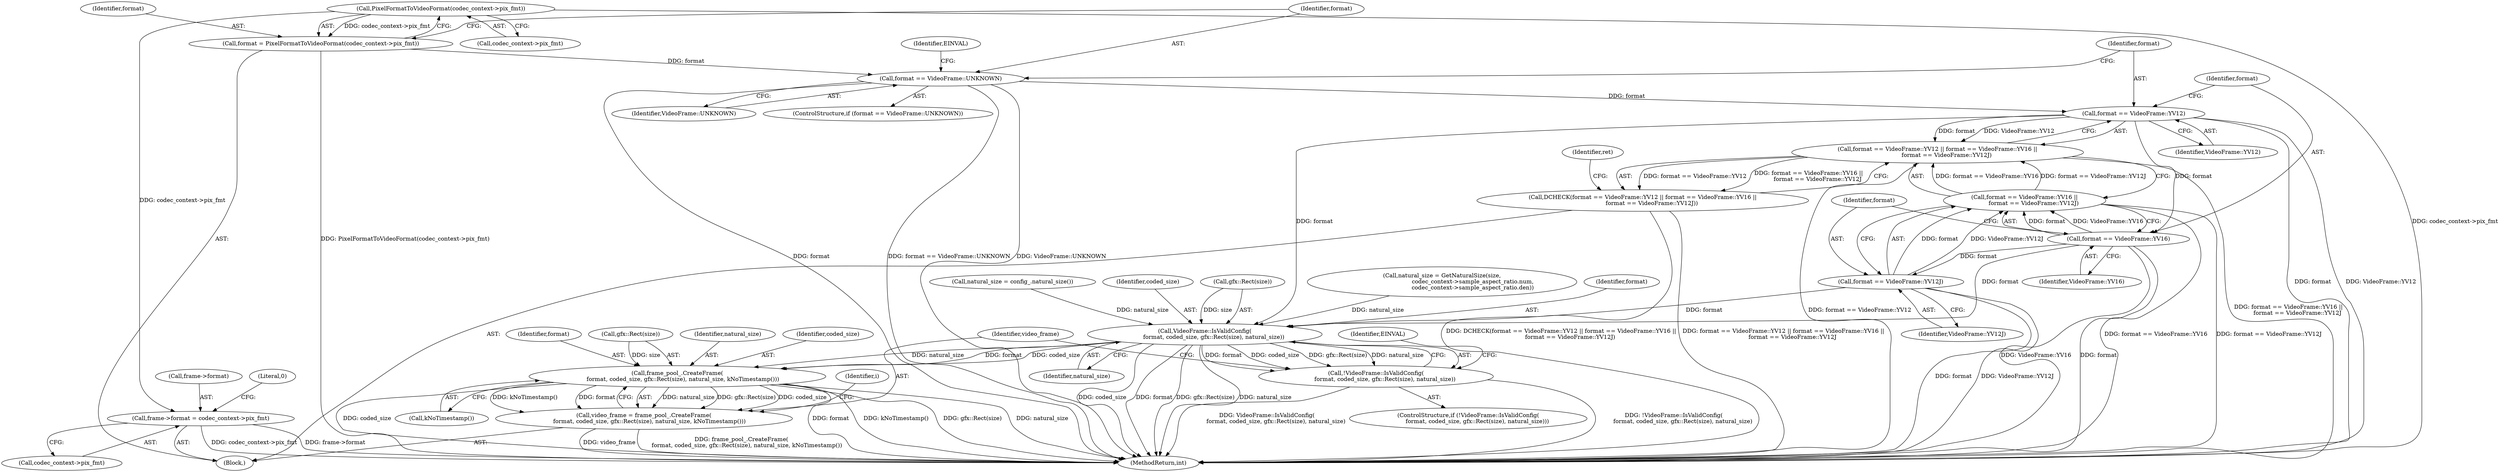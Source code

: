 digraph "0_Chrome_96e8ffb4e805c7266a2fc1fbe0e470052019bad9@pointer" {
"1000113" [label="(Call,PixelFormatToVideoFormat(codec_context->pix_fmt))"];
"1000111" [label="(Call,format = PixelFormatToVideoFormat(codec_context->pix_fmt))"];
"1000118" [label="(Call,format == VideoFrame::UNKNOWN)"];
"1000126" [label="(Call,format == VideoFrame::YV12)"];
"1000125" [label="(Call,format == VideoFrame::YV12 || format == VideoFrame::YV16 ||\n          format == VideoFrame::YV12J)"];
"1000124" [label="(Call,DCHECK(format == VideoFrame::YV12 || format == VideoFrame::YV16 ||\n          format == VideoFrame::YV12J))"];
"1000130" [label="(Call,format == VideoFrame::YV16)"];
"1000129" [label="(Call,format == VideoFrame::YV16 ||\n          format == VideoFrame::YV12J)"];
"1000133" [label="(Call,format == VideoFrame::YV12J)"];
"1000188" [label="(Call,VideoFrame::IsValidConfig(\n          format, coded_size, gfx::Rect(size), natural_size))"];
"1000187" [label="(Call,!VideoFrame::IsValidConfig(\n          format, coded_size, gfx::Rect(size), natural_size))"];
"1000200" [label="(Call,frame_pool_.CreateFrame(\n      format, coded_size, gfx::Rect(size), natural_size, kNoTimestamp()))"];
"1000198" [label="(Call,video_frame = frame_pool_.CreateFrame(\n      format, coded_size, gfx::Rect(size), natural_size, kNoTimestamp()))"];
"1000269" [label="(Call,frame->format = codec_context->pix_fmt)"];
"1000203" [label="(Call,gfx::Rect(size))"];
"1000109" [label="(Block,)"];
"1000193" [label="(Identifier,natural_size)"];
"1000186" [label="(ControlStructure,if (!VideoFrame::IsValidConfig(\n          format, coded_size, gfx::Rect(size), natural_size)))"];
"1000120" [label="(Identifier,VideoFrame::UNKNOWN)"];
"1000270" [label="(Call,frame->format)"];
"1000205" [label="(Identifier,natural_size)"];
"1000190" [label="(Identifier,coded_size)"];
"1000127" [label="(Identifier,format)"];
"1000191" [label="(Call,gfx::Rect(size))"];
"1000210" [label="(Identifier,i)"];
"1000123" [label="(Identifier,EINVAL)"];
"1000278" [label="(MethodReturn,int)"];
"1000206" [label="(Call,kNoTimestamp())"];
"1000134" [label="(Identifier,format)"];
"1000130" [label="(Call,format == VideoFrame::YV16)"];
"1000202" [label="(Identifier,coded_size)"];
"1000111" [label="(Call,format = PixelFormatToVideoFormat(codec_context->pix_fmt))"];
"1000161" [label="(Call,natural_size = GetNaturalSize(size,\n                                  codec_context->sample_aspect_ratio.num,\n                                  codec_context->sample_aspect_ratio.den))"];
"1000126" [label="(Call,format == VideoFrame::YV12)"];
"1000133" [label="(Call,format == VideoFrame::YV12J)"];
"1000277" [label="(Literal,0)"];
"1000131" [label="(Identifier,format)"];
"1000125" [label="(Call,format == VideoFrame::YV12 || format == VideoFrame::YV16 ||\n          format == VideoFrame::YV12J)"];
"1000132" [label="(Identifier,VideoFrame::YV16)"];
"1000189" [label="(Identifier,format)"];
"1000198" [label="(Call,video_frame = frame_pool_.CreateFrame(\n      format, coded_size, gfx::Rect(size), natural_size, kNoTimestamp()))"];
"1000129" [label="(Call,format == VideoFrame::YV16 ||\n          format == VideoFrame::YV12J)"];
"1000201" [label="(Identifier,format)"];
"1000200" [label="(Call,frame_pool_.CreateFrame(\n      format, coded_size, gfx::Rect(size), natural_size, kNoTimestamp()))"];
"1000135" [label="(Identifier,VideoFrame::YV12J)"];
"1000139" [label="(Identifier,ret)"];
"1000199" [label="(Identifier,video_frame)"];
"1000273" [label="(Call,codec_context->pix_fmt)"];
"1000112" [label="(Identifier,format)"];
"1000119" [label="(Identifier,format)"];
"1000124" [label="(Call,DCHECK(format == VideoFrame::YV12 || format == VideoFrame::YV16 ||\n          format == VideoFrame::YV12J))"];
"1000177" [label="(Call,natural_size = config_.natural_size())"];
"1000128" [label="(Identifier,VideoFrame::YV12)"];
"1000113" [label="(Call,PixelFormatToVideoFormat(codec_context->pix_fmt))"];
"1000117" [label="(ControlStructure,if (format == VideoFrame::UNKNOWN))"];
"1000188" [label="(Call,VideoFrame::IsValidConfig(\n          format, coded_size, gfx::Rect(size), natural_size))"];
"1000269" [label="(Call,frame->format = codec_context->pix_fmt)"];
"1000187" [label="(Call,!VideoFrame::IsValidConfig(\n          format, coded_size, gfx::Rect(size), natural_size))"];
"1000114" [label="(Call,codec_context->pix_fmt)"];
"1000118" [label="(Call,format == VideoFrame::UNKNOWN)"];
"1000196" [label="(Identifier,EINVAL)"];
"1000113" -> "1000111"  [label="AST: "];
"1000113" -> "1000114"  [label="CFG: "];
"1000114" -> "1000113"  [label="AST: "];
"1000111" -> "1000113"  [label="CFG: "];
"1000113" -> "1000278"  [label="DDG: codec_context->pix_fmt"];
"1000113" -> "1000111"  [label="DDG: codec_context->pix_fmt"];
"1000113" -> "1000269"  [label="DDG: codec_context->pix_fmt"];
"1000111" -> "1000109"  [label="AST: "];
"1000112" -> "1000111"  [label="AST: "];
"1000119" -> "1000111"  [label="CFG: "];
"1000111" -> "1000278"  [label="DDG: PixelFormatToVideoFormat(codec_context->pix_fmt)"];
"1000111" -> "1000118"  [label="DDG: format"];
"1000118" -> "1000117"  [label="AST: "];
"1000118" -> "1000120"  [label="CFG: "];
"1000119" -> "1000118"  [label="AST: "];
"1000120" -> "1000118"  [label="AST: "];
"1000123" -> "1000118"  [label="CFG: "];
"1000127" -> "1000118"  [label="CFG: "];
"1000118" -> "1000278"  [label="DDG: format == VideoFrame::UNKNOWN"];
"1000118" -> "1000278"  [label="DDG: VideoFrame::UNKNOWN"];
"1000118" -> "1000278"  [label="DDG: format"];
"1000118" -> "1000126"  [label="DDG: format"];
"1000126" -> "1000125"  [label="AST: "];
"1000126" -> "1000128"  [label="CFG: "];
"1000127" -> "1000126"  [label="AST: "];
"1000128" -> "1000126"  [label="AST: "];
"1000131" -> "1000126"  [label="CFG: "];
"1000125" -> "1000126"  [label="CFG: "];
"1000126" -> "1000278"  [label="DDG: format"];
"1000126" -> "1000278"  [label="DDG: VideoFrame::YV12"];
"1000126" -> "1000125"  [label="DDG: format"];
"1000126" -> "1000125"  [label="DDG: VideoFrame::YV12"];
"1000126" -> "1000130"  [label="DDG: format"];
"1000126" -> "1000188"  [label="DDG: format"];
"1000125" -> "1000124"  [label="AST: "];
"1000125" -> "1000129"  [label="CFG: "];
"1000129" -> "1000125"  [label="AST: "];
"1000124" -> "1000125"  [label="CFG: "];
"1000125" -> "1000278"  [label="DDG: format == VideoFrame::YV12"];
"1000125" -> "1000278"  [label="DDG: format == VideoFrame::YV16 ||\n          format == VideoFrame::YV12J"];
"1000125" -> "1000124"  [label="DDG: format == VideoFrame::YV12"];
"1000125" -> "1000124"  [label="DDG: format == VideoFrame::YV16 ||\n          format == VideoFrame::YV12J"];
"1000129" -> "1000125"  [label="DDG: format == VideoFrame::YV16"];
"1000129" -> "1000125"  [label="DDG: format == VideoFrame::YV12J"];
"1000124" -> "1000109"  [label="AST: "];
"1000139" -> "1000124"  [label="CFG: "];
"1000124" -> "1000278"  [label="DDG: format == VideoFrame::YV12 || format == VideoFrame::YV16 ||\n          format == VideoFrame::YV12J"];
"1000124" -> "1000278"  [label="DDG: DCHECK(format == VideoFrame::YV12 || format == VideoFrame::YV16 ||\n          format == VideoFrame::YV12J)"];
"1000130" -> "1000129"  [label="AST: "];
"1000130" -> "1000132"  [label="CFG: "];
"1000131" -> "1000130"  [label="AST: "];
"1000132" -> "1000130"  [label="AST: "];
"1000134" -> "1000130"  [label="CFG: "];
"1000129" -> "1000130"  [label="CFG: "];
"1000130" -> "1000278"  [label="DDG: VideoFrame::YV16"];
"1000130" -> "1000278"  [label="DDG: format"];
"1000130" -> "1000129"  [label="DDG: format"];
"1000130" -> "1000129"  [label="DDG: VideoFrame::YV16"];
"1000130" -> "1000133"  [label="DDG: format"];
"1000130" -> "1000188"  [label="DDG: format"];
"1000129" -> "1000133"  [label="CFG: "];
"1000133" -> "1000129"  [label="AST: "];
"1000129" -> "1000278"  [label="DDG: format == VideoFrame::YV12J"];
"1000129" -> "1000278"  [label="DDG: format == VideoFrame::YV16"];
"1000133" -> "1000129"  [label="DDG: format"];
"1000133" -> "1000129"  [label="DDG: VideoFrame::YV12J"];
"1000133" -> "1000135"  [label="CFG: "];
"1000134" -> "1000133"  [label="AST: "];
"1000135" -> "1000133"  [label="AST: "];
"1000133" -> "1000278"  [label="DDG: format"];
"1000133" -> "1000278"  [label="DDG: VideoFrame::YV12J"];
"1000133" -> "1000188"  [label="DDG: format"];
"1000188" -> "1000187"  [label="AST: "];
"1000188" -> "1000193"  [label="CFG: "];
"1000189" -> "1000188"  [label="AST: "];
"1000190" -> "1000188"  [label="AST: "];
"1000191" -> "1000188"  [label="AST: "];
"1000193" -> "1000188"  [label="AST: "];
"1000187" -> "1000188"  [label="CFG: "];
"1000188" -> "1000278"  [label="DDG: coded_size"];
"1000188" -> "1000278"  [label="DDG: format"];
"1000188" -> "1000278"  [label="DDG: gfx::Rect(size)"];
"1000188" -> "1000278"  [label="DDG: natural_size"];
"1000188" -> "1000187"  [label="DDG: format"];
"1000188" -> "1000187"  [label="DDG: coded_size"];
"1000188" -> "1000187"  [label="DDG: gfx::Rect(size)"];
"1000188" -> "1000187"  [label="DDG: natural_size"];
"1000191" -> "1000188"  [label="DDG: size"];
"1000177" -> "1000188"  [label="DDG: natural_size"];
"1000161" -> "1000188"  [label="DDG: natural_size"];
"1000188" -> "1000200"  [label="DDG: format"];
"1000188" -> "1000200"  [label="DDG: coded_size"];
"1000188" -> "1000200"  [label="DDG: natural_size"];
"1000187" -> "1000186"  [label="AST: "];
"1000196" -> "1000187"  [label="CFG: "];
"1000199" -> "1000187"  [label="CFG: "];
"1000187" -> "1000278"  [label="DDG: VideoFrame::IsValidConfig(\n          format, coded_size, gfx::Rect(size), natural_size)"];
"1000187" -> "1000278"  [label="DDG: !VideoFrame::IsValidConfig(\n          format, coded_size, gfx::Rect(size), natural_size)"];
"1000200" -> "1000198"  [label="AST: "];
"1000200" -> "1000206"  [label="CFG: "];
"1000201" -> "1000200"  [label="AST: "];
"1000202" -> "1000200"  [label="AST: "];
"1000203" -> "1000200"  [label="AST: "];
"1000205" -> "1000200"  [label="AST: "];
"1000206" -> "1000200"  [label="AST: "];
"1000198" -> "1000200"  [label="CFG: "];
"1000200" -> "1000278"  [label="DDG: format"];
"1000200" -> "1000278"  [label="DDG: kNoTimestamp()"];
"1000200" -> "1000278"  [label="DDG: gfx::Rect(size)"];
"1000200" -> "1000278"  [label="DDG: natural_size"];
"1000200" -> "1000278"  [label="DDG: coded_size"];
"1000200" -> "1000198"  [label="DDG: natural_size"];
"1000200" -> "1000198"  [label="DDG: gfx::Rect(size)"];
"1000200" -> "1000198"  [label="DDG: coded_size"];
"1000200" -> "1000198"  [label="DDG: kNoTimestamp()"];
"1000200" -> "1000198"  [label="DDG: format"];
"1000203" -> "1000200"  [label="DDG: size"];
"1000198" -> "1000109"  [label="AST: "];
"1000199" -> "1000198"  [label="AST: "];
"1000210" -> "1000198"  [label="CFG: "];
"1000198" -> "1000278"  [label="DDG: frame_pool_.CreateFrame(\n      format, coded_size, gfx::Rect(size), natural_size, kNoTimestamp())"];
"1000198" -> "1000278"  [label="DDG: video_frame"];
"1000269" -> "1000109"  [label="AST: "];
"1000269" -> "1000273"  [label="CFG: "];
"1000270" -> "1000269"  [label="AST: "];
"1000273" -> "1000269"  [label="AST: "];
"1000277" -> "1000269"  [label="CFG: "];
"1000269" -> "1000278"  [label="DDG: codec_context->pix_fmt"];
"1000269" -> "1000278"  [label="DDG: frame->format"];
}
